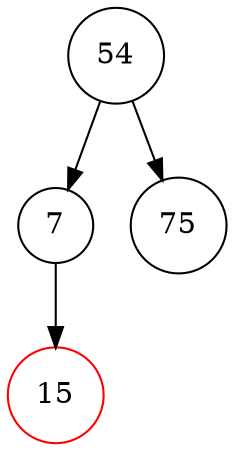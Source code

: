 digraph RBTree {
    node [shape=circle];
    "54" [color=black];
    "54" -> "7";
    "7" [color=black];
    "7" -> "15";
    "15" [color=red];
    "54" -> "75";
    "75" [color=black];
}
